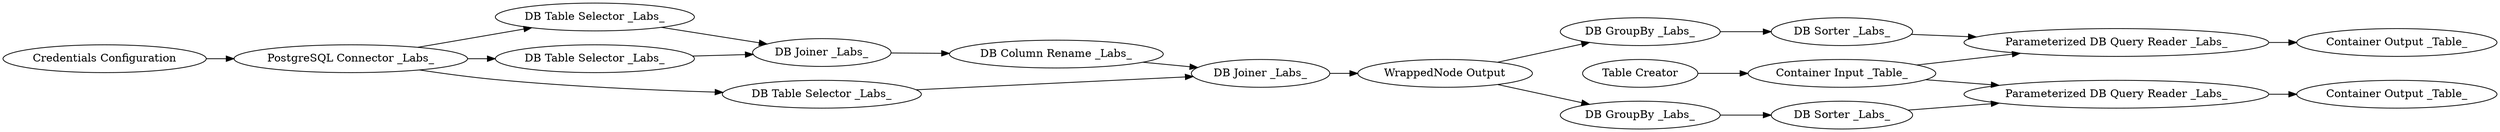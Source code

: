 digraph {
	239 -> 236
	227 -> 225
	234 -> 235
	193 -> 238
	230 -> 227
	207 -> 5
	228 -> 234
	238 -> 232
	236 -> 207
	231 -> 234
	5 -> 194
	236 -> 3
	238 -> 226
	3 -> 5
	228 -> 227
	236 -> 4
	194 -> 193
	232 -> 231
	4 -> 193
	226 -> 230
	229 -> 228
	231 [label="DB Sorter _Labs_"]
	227 [label="Parameterized DB Query Reader _Labs_"]
	230 [label="DB Sorter _Labs_"]
	194 [label="DB Column Rename _Labs_"]
	239 [label="Credentials Configuration"]
	3 [label="DB Table Selector _Labs_"]
	225 [label="Container Output _Table_"]
	228 [label="Container Input _Table_"]
	236 [label="PostgreSQL Connector _Labs_"]
	238 [label="WrappedNode Output"]
	207 [label="DB Table Selector _Labs_"]
	4 [label="DB Table Selector _Labs_"]
	5 [label="DB Joiner _Labs_"]
	232 [label="DB GroupBy _Labs_"]
	229 [label="Table Creator"]
	235 [label="Container Output _Table_"]
	193 [label="DB Joiner _Labs_"]
	226 [label="DB GroupBy _Labs_"]
	234 [label="Parameterized DB Query Reader _Labs_"]
	rankdir=LR
}
